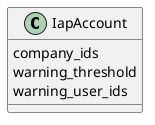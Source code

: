 @startuml classes_iap_mail
set namespaceSeparator none
class "IapAccount" as odoo_src.odoo.addons.iap_mail.models.iap_account.IapAccount {
  company_ids
  warning_threshold
  warning_user_ids
}
@enduml
